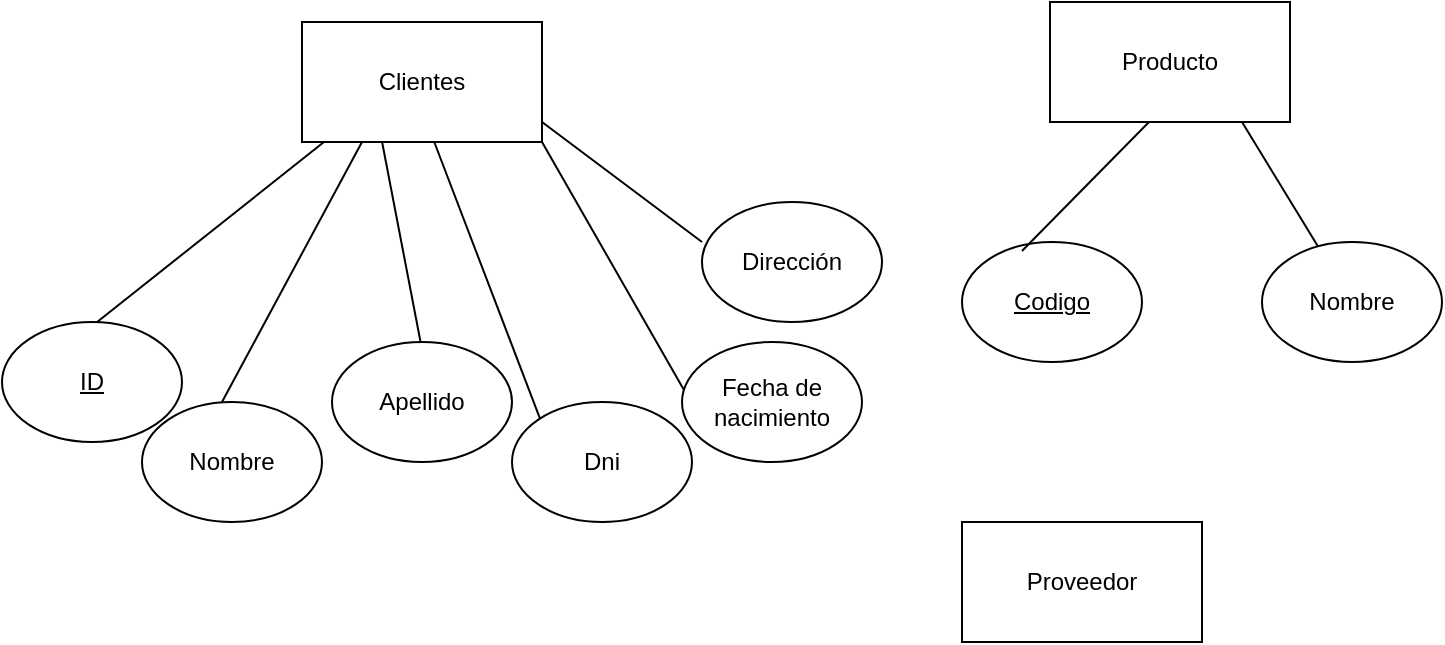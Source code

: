 <mxfile version="24.7.7">
  <diagram name="Página-1" id="Dk5JTkqU_FH1dXi0wxMd">
    <mxGraphModel dx="1941" dy="468" grid="1" gridSize="10" guides="1" tooltips="1" connect="1" arrows="1" fold="1" page="1" pageScale="1" pageWidth="827" pageHeight="1169" math="0" shadow="0">
      <root>
        <mxCell id="0" />
        <mxCell id="1" parent="0" />
        <mxCell id="LEoPJzPLq4Y0wCzoxTbO-1" value="Clientes" style="rounded=0;whiteSpace=wrap;html=1;" vertex="1" parent="1">
          <mxGeometry x="40" y="70" width="120" height="60" as="geometry" />
        </mxCell>
        <mxCell id="LEoPJzPLq4Y0wCzoxTbO-2" value="" style="endArrow=none;html=1;rounded=0;" edge="1" parent="1">
          <mxGeometry width="50" height="50" relative="1" as="geometry">
            <mxPoint x="160.005" y="270.93" as="sourcePoint" />
            <mxPoint x="106.12" y="130" as="targetPoint" />
          </mxGeometry>
        </mxCell>
        <mxCell id="LEoPJzPLq4Y0wCzoxTbO-4" value="" style="endArrow=none;html=1;rounded=0;exitX=0.767;exitY=0.1;exitDx=0;exitDy=0;exitPerimeter=0;" edge="1" parent="1">
          <mxGeometry width="50" height="50" relative="1" as="geometry">
            <mxPoint x="-70.0" y="226" as="sourcePoint" />
            <mxPoint x="50.97" y="130" as="targetPoint" />
          </mxGeometry>
        </mxCell>
        <mxCell id="LEoPJzPLq4Y0wCzoxTbO-5" value="&lt;u&gt;ID&lt;/u&gt;" style="ellipse;whiteSpace=wrap;html=1;" vertex="1" parent="1">
          <mxGeometry x="-110" y="220" width="90" height="60" as="geometry" />
        </mxCell>
        <mxCell id="LEoPJzPLq4Y0wCzoxTbO-6" value="Dni" style="ellipse;whiteSpace=wrap;html=1;" vertex="1" parent="1">
          <mxGeometry x="145" y="260" width="90" height="60" as="geometry" />
        </mxCell>
        <mxCell id="LEoPJzPLq4Y0wCzoxTbO-7" value="Nombre" style="ellipse;whiteSpace=wrap;html=1;" vertex="1" parent="1">
          <mxGeometry x="-40" y="260" width="90" height="60" as="geometry" />
        </mxCell>
        <mxCell id="LEoPJzPLq4Y0wCzoxTbO-8" value="Fecha de nacimiento" style="ellipse;whiteSpace=wrap;html=1;" vertex="1" parent="1">
          <mxGeometry x="230" y="230" width="90" height="60" as="geometry" />
        </mxCell>
        <mxCell id="LEoPJzPLq4Y0wCzoxTbO-10" value="" style="endArrow=none;html=1;rounded=0;exitX=0.011;exitY=0.4;exitDx=0;exitDy=0;exitPerimeter=0;" edge="1" parent="1" source="LEoPJzPLq4Y0wCzoxTbO-8">
          <mxGeometry width="50" height="50" relative="1" as="geometry">
            <mxPoint x="240" y="180" as="sourcePoint" />
            <mxPoint x="160" y="130" as="targetPoint" />
          </mxGeometry>
        </mxCell>
        <mxCell id="LEoPJzPLq4Y0wCzoxTbO-11" value="Producto" style="rounded=0;whiteSpace=wrap;html=1;" vertex="1" parent="1">
          <mxGeometry x="414" y="60" width="120" height="60" as="geometry" />
        </mxCell>
        <mxCell id="LEoPJzPLq4Y0wCzoxTbO-12" value="Apellido" style="ellipse;whiteSpace=wrap;html=1;" vertex="1" parent="1">
          <mxGeometry x="55" y="230" width="90" height="60" as="geometry" />
        </mxCell>
        <mxCell id="LEoPJzPLq4Y0wCzoxTbO-13" value="" style="endArrow=none;html=1;rounded=0;" edge="1" parent="1">
          <mxGeometry width="50" height="50" relative="1" as="geometry">
            <mxPoint x="80" y="129.76" as="sourcePoint" />
            <mxPoint x="99.278" y="230.004" as="targetPoint" />
          </mxGeometry>
        </mxCell>
        <mxCell id="LEoPJzPLq4Y0wCzoxTbO-15" value="Dirección" style="ellipse;whiteSpace=wrap;html=1;" vertex="1" parent="1">
          <mxGeometry x="240" y="160" width="90" height="60" as="geometry" />
        </mxCell>
        <mxCell id="LEoPJzPLq4Y0wCzoxTbO-16" value="" style="endArrow=none;html=1;rounded=0;entryX=0.25;entryY=1;entryDx=0;entryDy=0;" edge="1" parent="1" target="LEoPJzPLq4Y0wCzoxTbO-1">
          <mxGeometry width="50" height="50" relative="1" as="geometry">
            <mxPoint y="260" as="sourcePoint" />
            <mxPoint x="50" y="210" as="targetPoint" />
          </mxGeometry>
        </mxCell>
        <mxCell id="LEoPJzPLq4Y0wCzoxTbO-17" value="" style="endArrow=none;html=1;rounded=0;exitX=0;exitY=0.333;exitDx=0;exitDy=0;exitPerimeter=0;" edge="1" parent="1" source="LEoPJzPLq4Y0wCzoxTbO-15">
          <mxGeometry width="50" height="50" relative="1" as="geometry">
            <mxPoint x="220" y="160" as="sourcePoint" />
            <mxPoint x="160" y="120" as="targetPoint" />
          </mxGeometry>
        </mxCell>
        <mxCell id="LEoPJzPLq4Y0wCzoxTbO-20" value="&lt;u&gt;Codigo&lt;/u&gt;" style="ellipse;whiteSpace=wrap;html=1;" vertex="1" parent="1">
          <mxGeometry x="370" y="180" width="90" height="60" as="geometry" />
        </mxCell>
        <mxCell id="LEoPJzPLq4Y0wCzoxTbO-21" value="Nombre" style="ellipse;whiteSpace=wrap;html=1;" vertex="1" parent="1">
          <mxGeometry x="520" y="180" width="90" height="60" as="geometry" />
        </mxCell>
        <mxCell id="LEoPJzPLq4Y0wCzoxTbO-22" value="" style="endArrow=none;html=1;rounded=0;exitX=0.333;exitY=0.075;exitDx=0;exitDy=0;exitPerimeter=0;" edge="1" parent="1" source="LEoPJzPLq4Y0wCzoxTbO-20">
          <mxGeometry width="50" height="50" relative="1" as="geometry">
            <mxPoint x="413.5" y="170" as="sourcePoint" />
            <mxPoint x="463.5" y="120" as="targetPoint" />
          </mxGeometry>
        </mxCell>
        <mxCell id="LEoPJzPLq4Y0wCzoxTbO-23" value="" style="endArrow=none;html=1;rounded=0;" edge="1" parent="1" source="LEoPJzPLq4Y0wCzoxTbO-21">
          <mxGeometry width="50" height="50" relative="1" as="geometry">
            <mxPoint x="460" y="170" as="sourcePoint" />
            <mxPoint x="510" y="120" as="targetPoint" />
          </mxGeometry>
        </mxCell>
        <mxCell id="LEoPJzPLq4Y0wCzoxTbO-24" value="Proveedor" style="rounded=0;whiteSpace=wrap;html=1;" vertex="1" parent="1">
          <mxGeometry x="370" y="320" width="120" height="60" as="geometry" />
        </mxCell>
      </root>
    </mxGraphModel>
  </diagram>
</mxfile>
